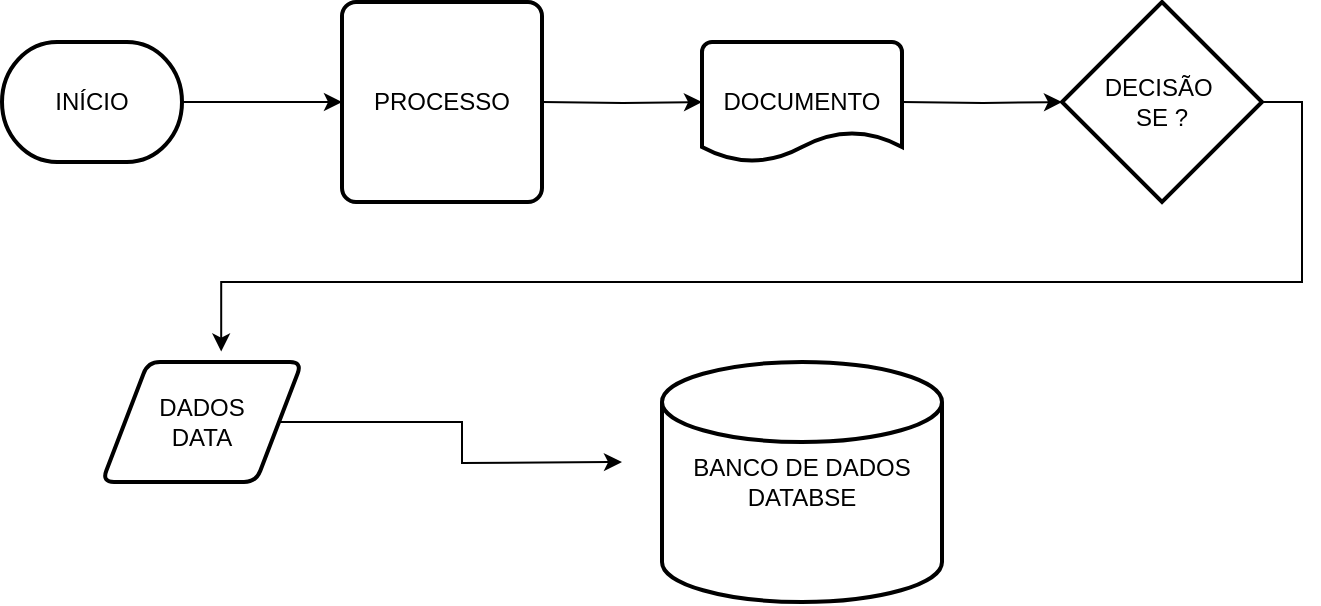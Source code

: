 <mxfile version="22.0.4" type="github">
  <diagram name="Página-1" id="rV8ePthHn4XfbPEeE7wO">
    <mxGraphModel dx="1050" dy="542" grid="1" gridSize="10" guides="1" tooltips="1" connect="1" arrows="1" fold="1" page="1" pageScale="1" pageWidth="827" pageHeight="1169" math="0" shadow="0">
      <root>
        <mxCell id="0" />
        <mxCell id="1" parent="0" />
        <mxCell id="Gn8Y_7PKMpKxUTRNNP4P-2" style="edgeStyle=orthogonalEdgeStyle;rounded=0;orthogonalLoop=1;jettySize=auto;html=1;exitX=1;exitY=0.5;exitDx=0;exitDy=0;exitPerimeter=0;" edge="1" parent="1" source="Gn8Y_7PKMpKxUTRNNP4P-1">
          <mxGeometry relative="1" as="geometry">
            <mxPoint x="200" y="70" as="targetPoint" />
          </mxGeometry>
        </mxCell>
        <mxCell id="Gn8Y_7PKMpKxUTRNNP4P-1" value="INÍCIO" style="strokeWidth=2;html=1;shape=mxgraph.flowchart.terminator;whiteSpace=wrap;" vertex="1" parent="1">
          <mxGeometry x="30" y="40" width="90" height="60" as="geometry" />
        </mxCell>
        <mxCell id="Gn8Y_7PKMpKxUTRNNP4P-3" value="PROCESSO" style="rounded=1;whiteSpace=wrap;html=1;absoluteArcSize=1;arcSize=14;strokeWidth=2;" vertex="1" parent="1">
          <mxGeometry x="200" y="20" width="100" height="100" as="geometry" />
        </mxCell>
        <mxCell id="Gn8Y_7PKMpKxUTRNNP4P-4" value="DOCUMENTO" style="strokeWidth=2;html=1;shape=mxgraph.flowchart.document2;whiteSpace=wrap;size=0.25;" vertex="1" parent="1">
          <mxGeometry x="380" y="40" width="100" height="60" as="geometry" />
        </mxCell>
        <mxCell id="Gn8Y_7PKMpKxUTRNNP4P-6" style="edgeStyle=orthogonalEdgeStyle;rounded=0;orthogonalLoop=1;jettySize=auto;html=1;entryX=0;entryY=0.5;entryDx=0;entryDy=0;entryPerimeter=0;" edge="1" parent="1" target="Gn8Y_7PKMpKxUTRNNP4P-4">
          <mxGeometry relative="1" as="geometry">
            <mxPoint x="220" y="90" as="targetPoint" />
            <mxPoint x="300" y="70" as="sourcePoint" />
          </mxGeometry>
        </mxCell>
        <mxCell id="Gn8Y_7PKMpKxUTRNNP4P-7" value="DECISÃO&amp;nbsp;&lt;br&gt;SE ?" style="strokeWidth=2;html=1;shape=mxgraph.flowchart.decision;whiteSpace=wrap;" vertex="1" parent="1">
          <mxGeometry x="560" y="20" width="100" height="100" as="geometry" />
        </mxCell>
        <mxCell id="Gn8Y_7PKMpKxUTRNNP4P-8" style="edgeStyle=orthogonalEdgeStyle;rounded=0;orthogonalLoop=1;jettySize=auto;html=1;entryX=0;entryY=0.5;entryDx=0;entryDy=0;entryPerimeter=0;" edge="1" parent="1" target="Gn8Y_7PKMpKxUTRNNP4P-7">
          <mxGeometry relative="1" as="geometry">
            <mxPoint x="390" y="80" as="targetPoint" />
            <mxPoint x="480" y="70" as="sourcePoint" />
          </mxGeometry>
        </mxCell>
        <mxCell id="Gn8Y_7PKMpKxUTRNNP4P-12" style="edgeStyle=orthogonalEdgeStyle;rounded=0;orthogonalLoop=1;jettySize=auto;html=1;exitX=1;exitY=0.5;exitDx=0;exitDy=0;" edge="1" parent="1" source="Gn8Y_7PKMpKxUTRNNP4P-9">
          <mxGeometry relative="1" as="geometry">
            <mxPoint x="340" y="250" as="targetPoint" />
          </mxGeometry>
        </mxCell>
        <mxCell id="Gn8Y_7PKMpKxUTRNNP4P-9" value="DADOS&lt;br&gt;DATA" style="shape=parallelogram;html=1;strokeWidth=2;perimeter=parallelogramPerimeter;whiteSpace=wrap;rounded=1;arcSize=12;size=0.23;" vertex="1" parent="1">
          <mxGeometry x="80" y="200" width="100" height="60" as="geometry" />
        </mxCell>
        <mxCell id="Gn8Y_7PKMpKxUTRNNP4P-10" style="edgeStyle=orthogonalEdgeStyle;rounded=0;orthogonalLoop=1;jettySize=auto;html=1;exitX=1;exitY=0.5;exitDx=0;exitDy=0;exitPerimeter=0;entryX=0.596;entryY=-0.087;entryDx=0;entryDy=0;entryPerimeter=0;" edge="1" parent="1" source="Gn8Y_7PKMpKxUTRNNP4P-7" target="Gn8Y_7PKMpKxUTRNNP4P-9">
          <mxGeometry relative="1" as="geometry" />
        </mxCell>
        <mxCell id="Gn8Y_7PKMpKxUTRNNP4P-11" value="BANCO DE DADOS&lt;br&gt;DATABSE" style="strokeWidth=2;html=1;shape=mxgraph.flowchart.database;whiteSpace=wrap;" vertex="1" parent="1">
          <mxGeometry x="360" y="200" width="140" height="120" as="geometry" />
        </mxCell>
      </root>
    </mxGraphModel>
  </diagram>
</mxfile>
